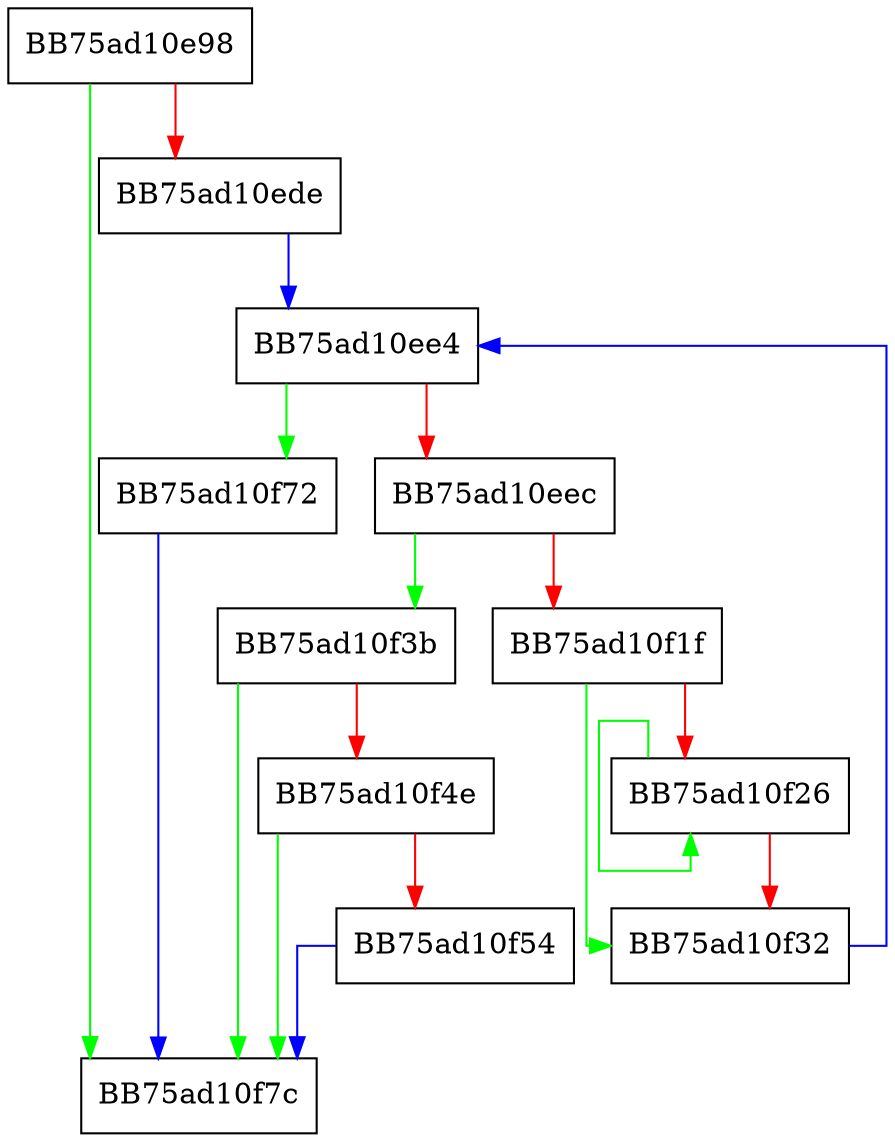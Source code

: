 digraph VerifyUnpackedFile {
  node [shape="box"];
  graph [splines=ortho];
  BB75ad10e98 -> BB75ad10f7c [color="green"];
  BB75ad10e98 -> BB75ad10ede [color="red"];
  BB75ad10ede -> BB75ad10ee4 [color="blue"];
  BB75ad10ee4 -> BB75ad10f72 [color="green"];
  BB75ad10ee4 -> BB75ad10eec [color="red"];
  BB75ad10eec -> BB75ad10f3b [color="green"];
  BB75ad10eec -> BB75ad10f1f [color="red"];
  BB75ad10f1f -> BB75ad10f32 [color="green"];
  BB75ad10f1f -> BB75ad10f26 [color="red"];
  BB75ad10f26 -> BB75ad10f26 [color="green"];
  BB75ad10f26 -> BB75ad10f32 [color="red"];
  BB75ad10f32 -> BB75ad10ee4 [color="blue"];
  BB75ad10f3b -> BB75ad10f7c [color="green"];
  BB75ad10f3b -> BB75ad10f4e [color="red"];
  BB75ad10f4e -> BB75ad10f7c [color="green"];
  BB75ad10f4e -> BB75ad10f54 [color="red"];
  BB75ad10f54 -> BB75ad10f7c [color="blue"];
  BB75ad10f72 -> BB75ad10f7c [color="blue"];
}